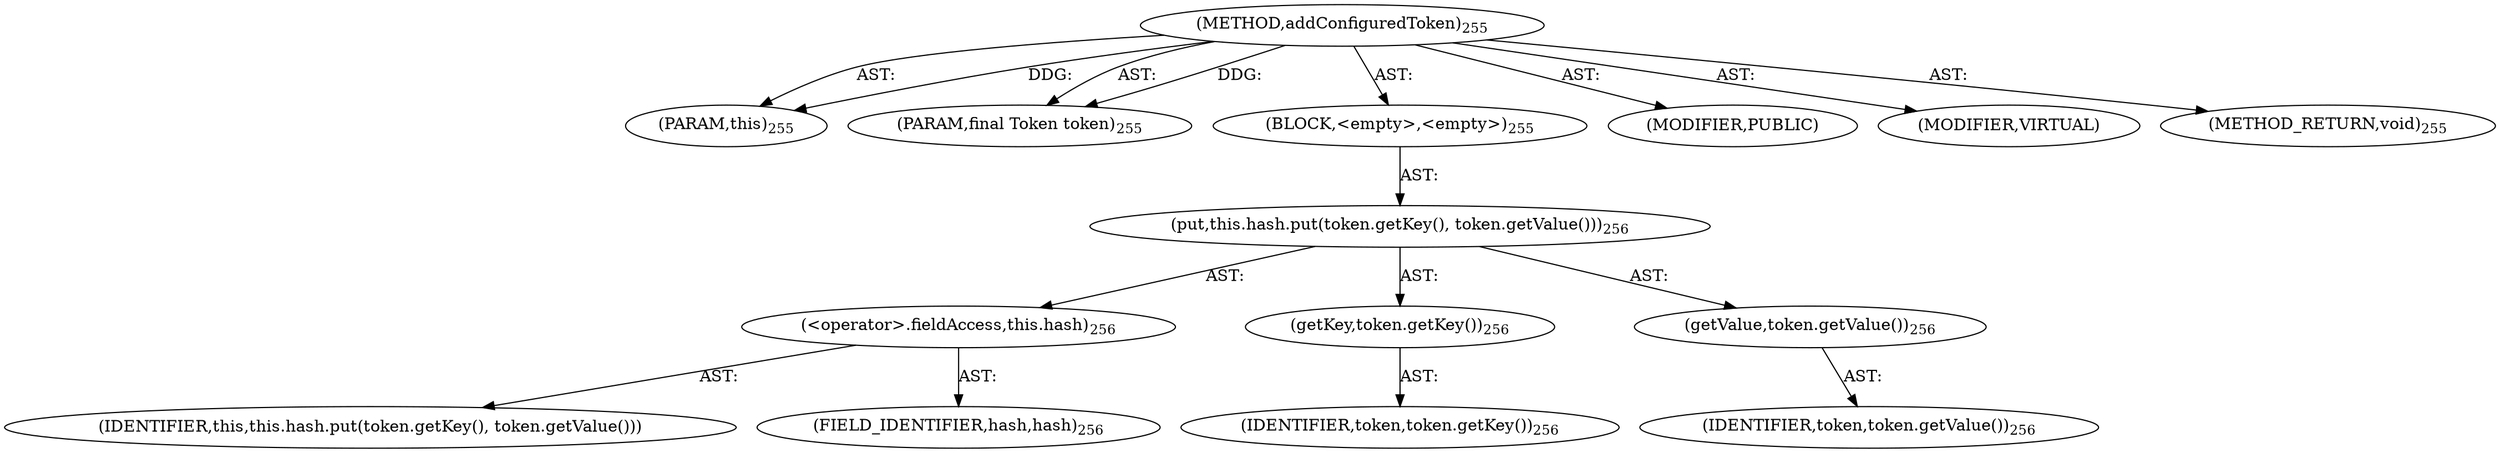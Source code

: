 digraph "addConfiguredToken" {  
"111669149704" [label = <(METHOD,addConfiguredToken)<SUB>255</SUB>> ]
"115964117008" [label = <(PARAM,this)<SUB>255</SUB>> ]
"115964117009" [label = <(PARAM,final Token token)<SUB>255</SUB>> ]
"25769803802" [label = <(BLOCK,&lt;empty&gt;,&lt;empty&gt;)<SUB>255</SUB>> ]
"30064771230" [label = <(put,this.hash.put(token.getKey(), token.getValue()))<SUB>256</SUB>> ]
"30064771231" [label = <(&lt;operator&gt;.fieldAccess,this.hash)<SUB>256</SUB>> ]
"68719476837" [label = <(IDENTIFIER,this,this.hash.put(token.getKey(), token.getValue()))> ]
"55834574906" [label = <(FIELD_IDENTIFIER,hash,hash)<SUB>256</SUB>> ]
"30064771232" [label = <(getKey,token.getKey())<SUB>256</SUB>> ]
"68719476838" [label = <(IDENTIFIER,token,token.getKey())<SUB>256</SUB>> ]
"30064771233" [label = <(getValue,token.getValue())<SUB>256</SUB>> ]
"68719476839" [label = <(IDENTIFIER,token,token.getValue())<SUB>256</SUB>> ]
"133143986203" [label = <(MODIFIER,PUBLIC)> ]
"133143986204" [label = <(MODIFIER,VIRTUAL)> ]
"128849018888" [label = <(METHOD_RETURN,void)<SUB>255</SUB>> ]
  "111669149704" -> "115964117008"  [ label = "AST: "] 
  "111669149704" -> "115964117009"  [ label = "AST: "] 
  "111669149704" -> "25769803802"  [ label = "AST: "] 
  "111669149704" -> "133143986203"  [ label = "AST: "] 
  "111669149704" -> "133143986204"  [ label = "AST: "] 
  "111669149704" -> "128849018888"  [ label = "AST: "] 
  "25769803802" -> "30064771230"  [ label = "AST: "] 
  "30064771230" -> "30064771231"  [ label = "AST: "] 
  "30064771230" -> "30064771232"  [ label = "AST: "] 
  "30064771230" -> "30064771233"  [ label = "AST: "] 
  "30064771231" -> "68719476837"  [ label = "AST: "] 
  "30064771231" -> "55834574906"  [ label = "AST: "] 
  "30064771232" -> "68719476838"  [ label = "AST: "] 
  "30064771233" -> "68719476839"  [ label = "AST: "] 
  "111669149704" -> "115964117008"  [ label = "DDG: "] 
  "111669149704" -> "115964117009"  [ label = "DDG: "] 
}

